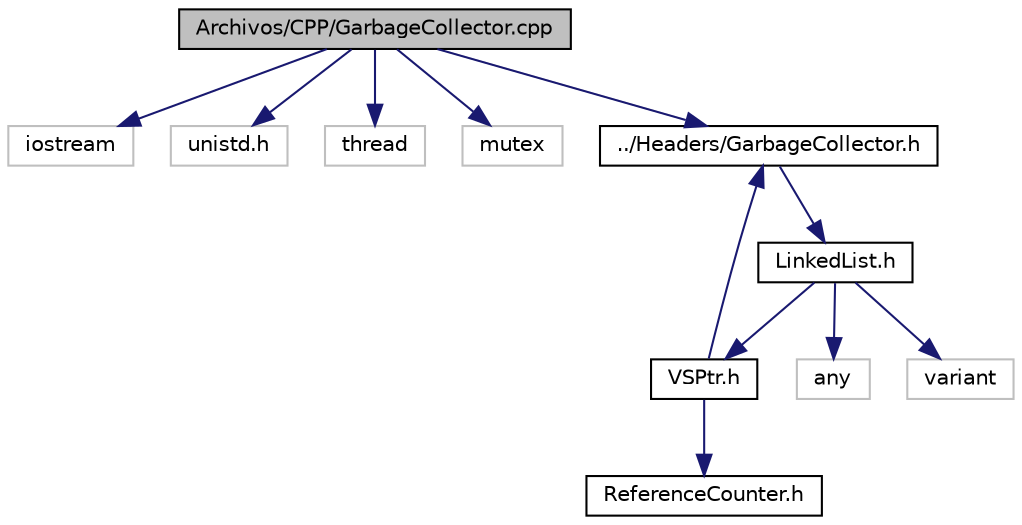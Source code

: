 digraph "Archivos/CPP/GarbageCollector.cpp"
{
  edge [fontname="Helvetica",fontsize="10",labelfontname="Helvetica",labelfontsize="10"];
  node [fontname="Helvetica",fontsize="10",shape=record];
  Node0 [label="Archivos/CPP/GarbageCollector.cpp",height=0.2,width=0.4,color="black", fillcolor="grey75", style="filled", fontcolor="black"];
  Node0 -> Node1 [color="midnightblue",fontsize="10",style="solid",fontname="Helvetica"];
  Node1 [label="iostream",height=0.2,width=0.4,color="grey75", fillcolor="white", style="filled"];
  Node0 -> Node2 [color="midnightblue",fontsize="10",style="solid",fontname="Helvetica"];
  Node2 [label="unistd.h",height=0.2,width=0.4,color="grey75", fillcolor="white", style="filled"];
  Node0 -> Node3 [color="midnightblue",fontsize="10",style="solid",fontname="Helvetica"];
  Node3 [label="thread",height=0.2,width=0.4,color="grey75", fillcolor="white", style="filled"];
  Node0 -> Node4 [color="midnightblue",fontsize="10",style="solid",fontname="Helvetica"];
  Node4 [label="mutex",height=0.2,width=0.4,color="grey75", fillcolor="white", style="filled"];
  Node0 -> Node5 [color="midnightblue",fontsize="10",style="solid",fontname="Helvetica"];
  Node5 [label="../Headers/GarbageCollector.h",height=0.2,width=0.4,color="black", fillcolor="white", style="filled",URL="$_garbage_collector_8h.html"];
  Node5 -> Node6 [color="midnightblue",fontsize="10",style="solid",fontname="Helvetica"];
  Node6 [label="LinkedList.h",height=0.2,width=0.4,color="black", fillcolor="white", style="filled",URL="$_linked_list_8h.html"];
  Node6 -> Node7 [color="midnightblue",fontsize="10",style="solid",fontname="Helvetica"];
  Node7 [label="VSPtr.h",height=0.2,width=0.4,color="black", fillcolor="white", style="filled",URL="$_v_s_ptr_8h.html"];
  Node7 -> Node8 [color="midnightblue",fontsize="10",style="solid",fontname="Helvetica"];
  Node8 [label="ReferenceCounter.h",height=0.2,width=0.4,color="black", fillcolor="white", style="filled",URL="$_reference_counter_8h.html"];
  Node7 -> Node5 [color="midnightblue",fontsize="10",style="solid",fontname="Helvetica"];
  Node6 -> Node9 [color="midnightblue",fontsize="10",style="solid",fontname="Helvetica"];
  Node9 [label="any",height=0.2,width=0.4,color="grey75", fillcolor="white", style="filled"];
  Node6 -> Node10 [color="midnightblue",fontsize="10",style="solid",fontname="Helvetica"];
  Node10 [label="variant",height=0.2,width=0.4,color="grey75", fillcolor="white", style="filled"];
}
